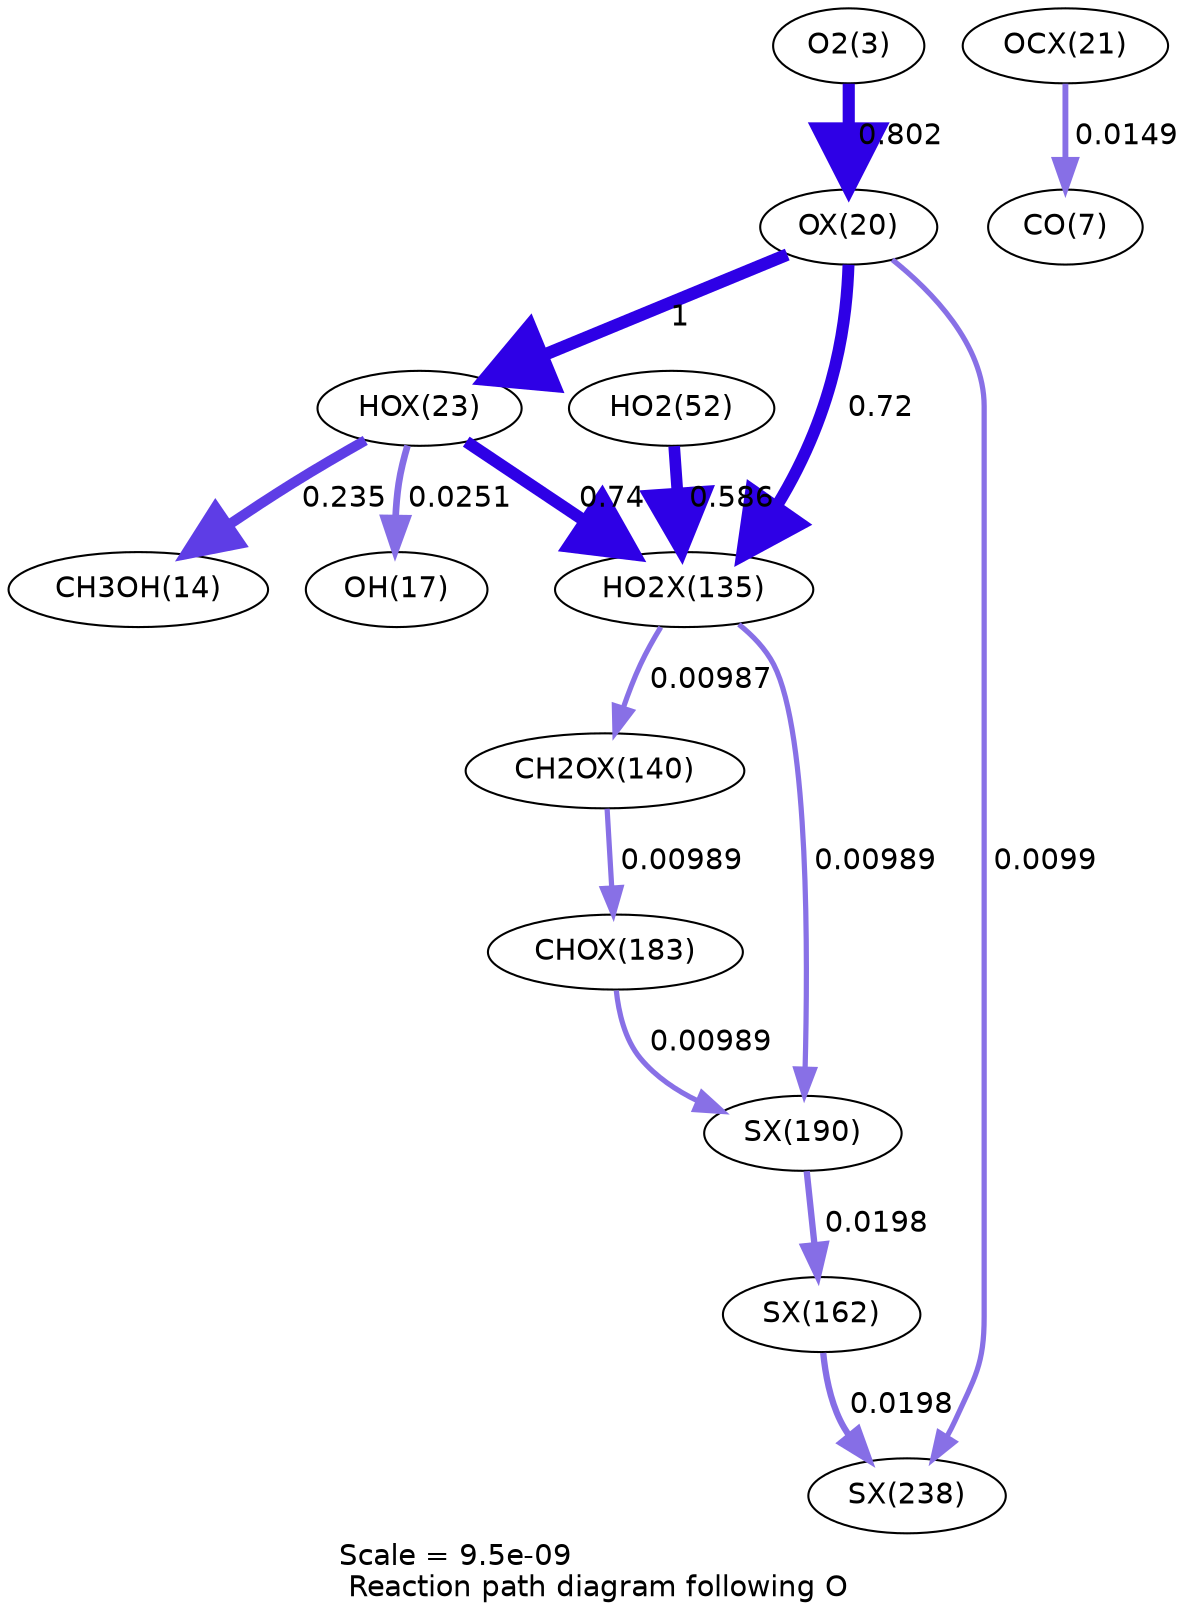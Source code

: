 digraph reaction_paths {
center=1;
s5 -> s30[fontname="Helvetica", penwidth=5.83, arrowsize=2.92, color="0.7, 1.3, 0.9"
, label=" 0.802"];
s30 -> s33[fontname="Helvetica", penwidth=6, arrowsize=3, color="0.7, 1.5, 0.9"
, label=" 1"];
s30 -> s45[fontname="Helvetica", penwidth=5.75, arrowsize=2.88, color="0.7, 1.22, 0.9"
, label=" 0.72"];
s30 -> s58[fontname="Helvetica", penwidth=2.52, arrowsize=1.26, color="0.7, 0.51, 0.9"
, label=" 0.0099"];
s33 -> s16[fontname="Helvetica", penwidth=4.91, arrowsize=2.45, color="0.7, 0.735, 0.9"
, label=" 0.235"];
s33 -> s19[fontname="Helvetica", penwidth=3.22, arrowsize=1.61, color="0.7, 0.525, 0.9"
, label=" 0.0251"];
s33 -> s45[fontname="Helvetica", penwidth=5.77, arrowsize=2.89, color="0.7, 1.24, 0.9"
, label=" 0.74"];
s21 -> s45[fontname="Helvetica", penwidth=5.6, arrowsize=2.8, color="0.7, 1.09, 0.9"
, label=" 0.586"];
s45 -> s46[fontname="Helvetica", penwidth=2.51, arrowsize=1.26, color="0.7, 0.51, 0.9"
, label=" 0.00987"];
s45 -> s56[fontname="Helvetica", penwidth=2.51, arrowsize=1.26, color="0.7, 0.51, 0.9"
, label=" 0.00989"];
s31 -> s9[fontname="Helvetica", penwidth=2.82, arrowsize=1.41, color="0.7, 0.515, 0.9"
, label=" 0.0149"];
s46 -> s54[fontname="Helvetica", penwidth=2.51, arrowsize=1.26, color="0.7, 0.51, 0.9"
, label=" 0.00989"];
s54 -> s56[fontname="Helvetica", penwidth=2.51, arrowsize=1.26, color="0.7, 0.51, 0.9"
, label=" 0.00989"];
s56 -> s48[fontname="Helvetica", penwidth=3.04, arrowsize=1.52, color="0.7, 0.52, 0.9"
, label=" 0.0198"];
s48 -> s58[fontname="Helvetica", penwidth=3.04, arrowsize=1.52, color="0.7, 0.52, 0.9"
, label=" 0.0198"];
s5 [ fontname="Helvetica", label="O2(3)"];
s9 [ fontname="Helvetica", label="CO(7)"];
s16 [ fontname="Helvetica", label="CH3OH(14)"];
s19 [ fontname="Helvetica", label="OH(17)"];
s21 [ fontname="Helvetica", label="HO2(52)"];
s30 [ fontname="Helvetica", label="OX(20)"];
s31 [ fontname="Helvetica", label="OCX(21)"];
s33 [ fontname="Helvetica", label="HOX(23)"];
s45 [ fontname="Helvetica", label="HO2X(135)"];
s46 [ fontname="Helvetica", label="CH2OX(140)"];
s48 [ fontname="Helvetica", label="SX(162)"];
s54 [ fontname="Helvetica", label="CHOX(183)"];
s56 [ fontname="Helvetica", label="SX(190)"];
s58 [ fontname="Helvetica", label="SX(238)"];
 label = "Scale = 9.5e-09\l Reaction path diagram following O";
 fontname = "Helvetica";
}
